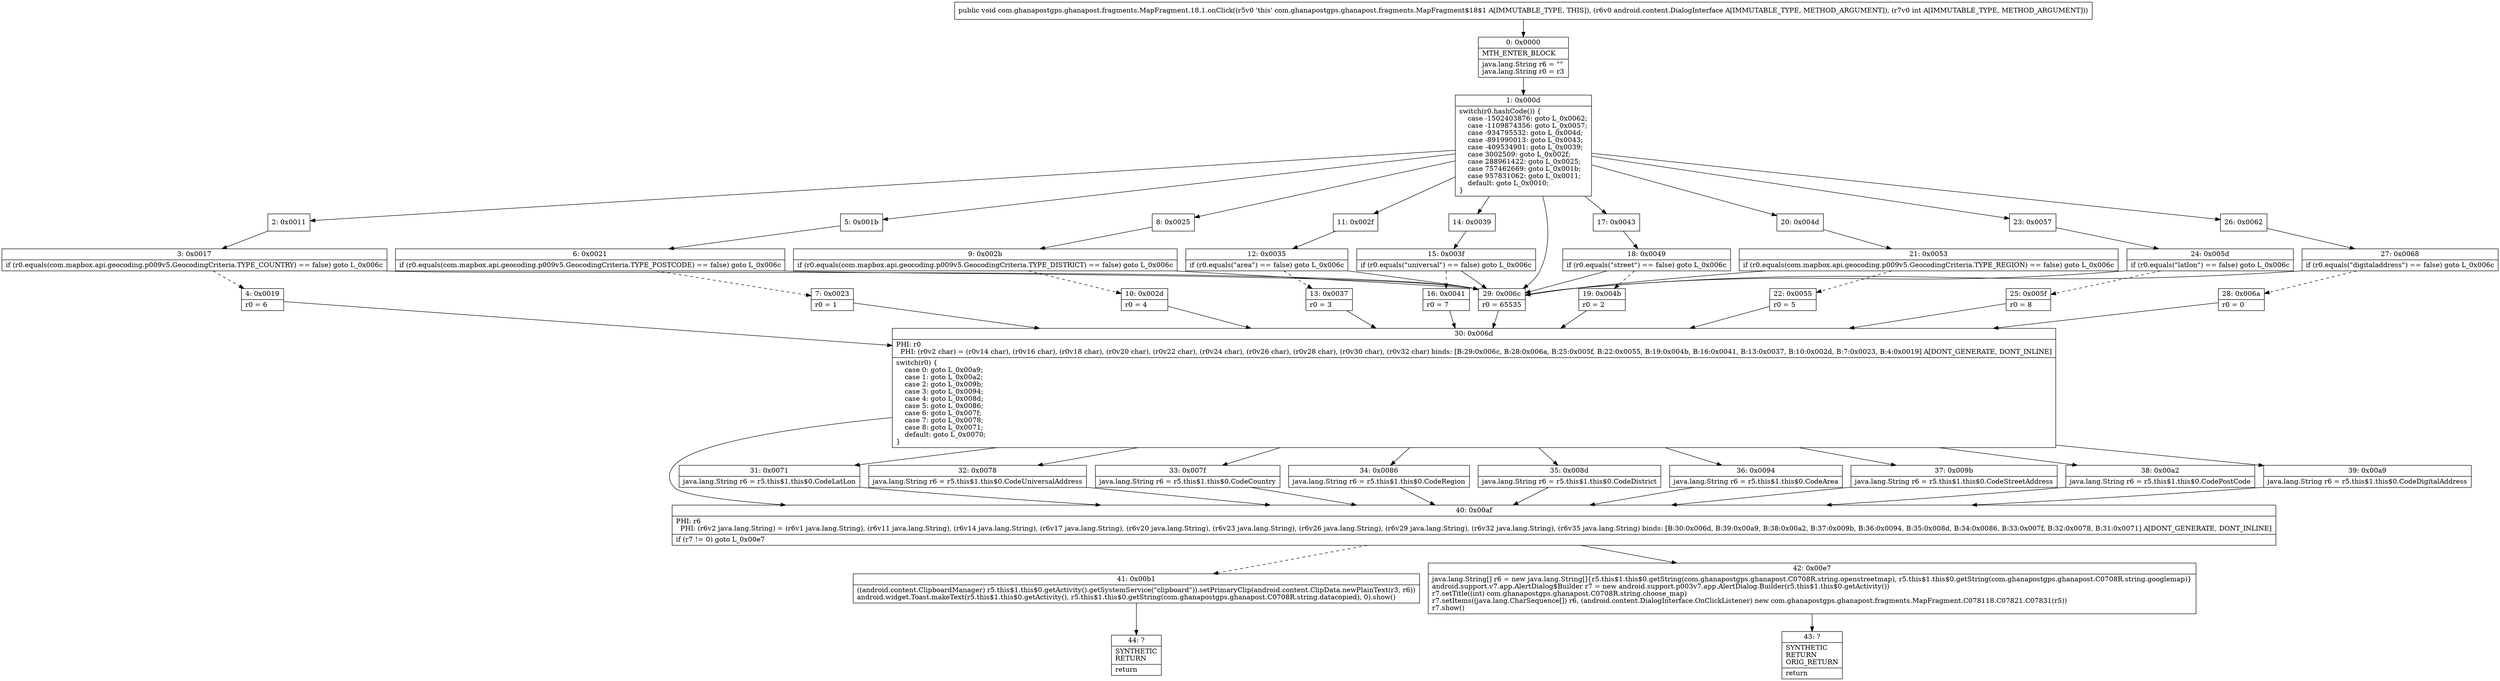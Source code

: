 digraph "CFG forcom.ghanapostgps.ghanapost.fragments.MapFragment.18.1.onClick(Landroid\/content\/DialogInterface;I)V" {
Node_0 [shape=record,label="{0\:\ 0x0000|MTH_ENTER_BLOCK\l|java.lang.String r6 = \"\"\ljava.lang.String r0 = r3\l}"];
Node_1 [shape=record,label="{1\:\ 0x000d|switch(r0.hashCode()) \{\l    case \-1502403876: goto L_0x0062;\l    case \-1109874356: goto L_0x0057;\l    case \-934795532: goto L_0x004d;\l    case \-891990013: goto L_0x0043;\l    case \-409534901: goto L_0x0039;\l    case 3002509: goto L_0x002f;\l    case 288961422: goto L_0x0025;\l    case 757462669: goto L_0x001b;\l    case 957831062: goto L_0x0011;\l    default: goto L_0x0010;\l\}\l}"];
Node_2 [shape=record,label="{2\:\ 0x0011}"];
Node_3 [shape=record,label="{3\:\ 0x0017|if (r0.equals(com.mapbox.api.geocoding.p009v5.GeocodingCriteria.TYPE_COUNTRY) == false) goto L_0x006c\l}"];
Node_4 [shape=record,label="{4\:\ 0x0019|r0 = 6\l}"];
Node_5 [shape=record,label="{5\:\ 0x001b}"];
Node_6 [shape=record,label="{6\:\ 0x0021|if (r0.equals(com.mapbox.api.geocoding.p009v5.GeocodingCriteria.TYPE_POSTCODE) == false) goto L_0x006c\l}"];
Node_7 [shape=record,label="{7\:\ 0x0023|r0 = 1\l}"];
Node_8 [shape=record,label="{8\:\ 0x0025}"];
Node_9 [shape=record,label="{9\:\ 0x002b|if (r0.equals(com.mapbox.api.geocoding.p009v5.GeocodingCriteria.TYPE_DISTRICT) == false) goto L_0x006c\l}"];
Node_10 [shape=record,label="{10\:\ 0x002d|r0 = 4\l}"];
Node_11 [shape=record,label="{11\:\ 0x002f}"];
Node_12 [shape=record,label="{12\:\ 0x0035|if (r0.equals(\"area\") == false) goto L_0x006c\l}"];
Node_13 [shape=record,label="{13\:\ 0x0037|r0 = 3\l}"];
Node_14 [shape=record,label="{14\:\ 0x0039}"];
Node_15 [shape=record,label="{15\:\ 0x003f|if (r0.equals(\"universal\") == false) goto L_0x006c\l}"];
Node_16 [shape=record,label="{16\:\ 0x0041|r0 = 7\l}"];
Node_17 [shape=record,label="{17\:\ 0x0043}"];
Node_18 [shape=record,label="{18\:\ 0x0049|if (r0.equals(\"street\") == false) goto L_0x006c\l}"];
Node_19 [shape=record,label="{19\:\ 0x004b|r0 = 2\l}"];
Node_20 [shape=record,label="{20\:\ 0x004d}"];
Node_21 [shape=record,label="{21\:\ 0x0053|if (r0.equals(com.mapbox.api.geocoding.p009v5.GeocodingCriteria.TYPE_REGION) == false) goto L_0x006c\l}"];
Node_22 [shape=record,label="{22\:\ 0x0055|r0 = 5\l}"];
Node_23 [shape=record,label="{23\:\ 0x0057}"];
Node_24 [shape=record,label="{24\:\ 0x005d|if (r0.equals(\"latlon\") == false) goto L_0x006c\l}"];
Node_25 [shape=record,label="{25\:\ 0x005f|r0 = 8\l}"];
Node_26 [shape=record,label="{26\:\ 0x0062}"];
Node_27 [shape=record,label="{27\:\ 0x0068|if (r0.equals(\"digitaladdress\") == false) goto L_0x006c\l}"];
Node_28 [shape=record,label="{28\:\ 0x006a|r0 = 0\l}"];
Node_29 [shape=record,label="{29\:\ 0x006c|r0 = 65535\l}"];
Node_30 [shape=record,label="{30\:\ 0x006d|PHI: r0 \l  PHI: (r0v2 char) = (r0v14 char), (r0v16 char), (r0v18 char), (r0v20 char), (r0v22 char), (r0v24 char), (r0v26 char), (r0v28 char), (r0v30 char), (r0v32 char) binds: [B:29:0x006c, B:28:0x006a, B:25:0x005f, B:22:0x0055, B:19:0x004b, B:16:0x0041, B:13:0x0037, B:10:0x002d, B:7:0x0023, B:4:0x0019] A[DONT_GENERATE, DONT_INLINE]\l|switch(r0) \{\l    case 0: goto L_0x00a9;\l    case 1: goto L_0x00a2;\l    case 2: goto L_0x009b;\l    case 3: goto L_0x0094;\l    case 4: goto L_0x008d;\l    case 5: goto L_0x0086;\l    case 6: goto L_0x007f;\l    case 7: goto L_0x0078;\l    case 8: goto L_0x0071;\l    default: goto L_0x0070;\l\}\l}"];
Node_31 [shape=record,label="{31\:\ 0x0071|java.lang.String r6 = r5.this$1.this$0.CodeLatLon\l}"];
Node_32 [shape=record,label="{32\:\ 0x0078|java.lang.String r6 = r5.this$1.this$0.CodeUniversalAddress\l}"];
Node_33 [shape=record,label="{33\:\ 0x007f|java.lang.String r6 = r5.this$1.this$0.CodeCountry\l}"];
Node_34 [shape=record,label="{34\:\ 0x0086|java.lang.String r6 = r5.this$1.this$0.CodeRegion\l}"];
Node_35 [shape=record,label="{35\:\ 0x008d|java.lang.String r6 = r5.this$1.this$0.CodeDistrict\l}"];
Node_36 [shape=record,label="{36\:\ 0x0094|java.lang.String r6 = r5.this$1.this$0.CodeArea\l}"];
Node_37 [shape=record,label="{37\:\ 0x009b|java.lang.String r6 = r5.this$1.this$0.CodeStreetAddress\l}"];
Node_38 [shape=record,label="{38\:\ 0x00a2|java.lang.String r6 = r5.this$1.this$0.CodePostCode\l}"];
Node_39 [shape=record,label="{39\:\ 0x00a9|java.lang.String r6 = r5.this$1.this$0.CodeDigitalAddress\l}"];
Node_40 [shape=record,label="{40\:\ 0x00af|PHI: r6 \l  PHI: (r6v2 java.lang.String) = (r6v1 java.lang.String), (r6v11 java.lang.String), (r6v14 java.lang.String), (r6v17 java.lang.String), (r6v20 java.lang.String), (r6v23 java.lang.String), (r6v26 java.lang.String), (r6v29 java.lang.String), (r6v32 java.lang.String), (r6v35 java.lang.String) binds: [B:30:0x006d, B:39:0x00a9, B:38:0x00a2, B:37:0x009b, B:36:0x0094, B:35:0x008d, B:34:0x0086, B:33:0x007f, B:32:0x0078, B:31:0x0071] A[DONT_GENERATE, DONT_INLINE]\l|if (r7 != 0) goto L_0x00e7\l}"];
Node_41 [shape=record,label="{41\:\ 0x00b1|((android.content.ClipboardManager) r5.this$1.this$0.getActivity().getSystemService(\"clipboard\")).setPrimaryClip(android.content.ClipData.newPlainText(r3, r6))\landroid.widget.Toast.makeText(r5.this$1.this$0.getActivity(), r5.this$1.this$0.getString(com.ghanapostgps.ghanapost.C0708R.string.datacopied), 0).show()\l}"];
Node_42 [shape=record,label="{42\:\ 0x00e7|java.lang.String[] r6 = new java.lang.String[]\{r5.this$1.this$0.getString(com.ghanapostgps.ghanapost.C0708R.string.openstreetmap), r5.this$1.this$0.getString(com.ghanapostgps.ghanapost.C0708R.string.googlemap)\}\landroid.support.v7.app.AlertDialog$Builder r7 = new android.support.p003v7.app.AlertDialog.Builder(r5.this$1.this$0.getActivity())\lr7.setTitle((int) com.ghanapostgps.ghanapost.C0708R.string.choose_map)\lr7.setItems((java.lang.CharSequence[]) r6, (android.content.DialogInterface.OnClickListener) new com.ghanapostgps.ghanapost.fragments.MapFragment.C078118.C07821.C07831(r5))\lr7.show()\l}"];
Node_43 [shape=record,label="{43\:\ ?|SYNTHETIC\lRETURN\lORIG_RETURN\l|return\l}"];
Node_44 [shape=record,label="{44\:\ ?|SYNTHETIC\lRETURN\l|return\l}"];
MethodNode[shape=record,label="{public void com.ghanapostgps.ghanapost.fragments.MapFragment.18.1.onClick((r5v0 'this' com.ghanapostgps.ghanapost.fragments.MapFragment$18$1 A[IMMUTABLE_TYPE, THIS]), (r6v0 android.content.DialogInterface A[IMMUTABLE_TYPE, METHOD_ARGUMENT]), (r7v0 int A[IMMUTABLE_TYPE, METHOD_ARGUMENT])) }"];
MethodNode -> Node_0;
Node_0 -> Node_1;
Node_1 -> Node_2;
Node_1 -> Node_5;
Node_1 -> Node_8;
Node_1 -> Node_11;
Node_1 -> Node_14;
Node_1 -> Node_17;
Node_1 -> Node_20;
Node_1 -> Node_23;
Node_1 -> Node_26;
Node_1 -> Node_29;
Node_2 -> Node_3;
Node_3 -> Node_4[style=dashed];
Node_3 -> Node_29;
Node_4 -> Node_30;
Node_5 -> Node_6;
Node_6 -> Node_7[style=dashed];
Node_6 -> Node_29;
Node_7 -> Node_30;
Node_8 -> Node_9;
Node_9 -> Node_10[style=dashed];
Node_9 -> Node_29;
Node_10 -> Node_30;
Node_11 -> Node_12;
Node_12 -> Node_13[style=dashed];
Node_12 -> Node_29;
Node_13 -> Node_30;
Node_14 -> Node_15;
Node_15 -> Node_16[style=dashed];
Node_15 -> Node_29;
Node_16 -> Node_30;
Node_17 -> Node_18;
Node_18 -> Node_19[style=dashed];
Node_18 -> Node_29;
Node_19 -> Node_30;
Node_20 -> Node_21;
Node_21 -> Node_22[style=dashed];
Node_21 -> Node_29;
Node_22 -> Node_30;
Node_23 -> Node_24;
Node_24 -> Node_25[style=dashed];
Node_24 -> Node_29;
Node_25 -> Node_30;
Node_26 -> Node_27;
Node_27 -> Node_28[style=dashed];
Node_27 -> Node_29;
Node_28 -> Node_30;
Node_29 -> Node_30;
Node_30 -> Node_31;
Node_30 -> Node_32;
Node_30 -> Node_33;
Node_30 -> Node_34;
Node_30 -> Node_35;
Node_30 -> Node_36;
Node_30 -> Node_37;
Node_30 -> Node_38;
Node_30 -> Node_39;
Node_30 -> Node_40;
Node_31 -> Node_40;
Node_32 -> Node_40;
Node_33 -> Node_40;
Node_34 -> Node_40;
Node_35 -> Node_40;
Node_36 -> Node_40;
Node_37 -> Node_40;
Node_38 -> Node_40;
Node_39 -> Node_40;
Node_40 -> Node_41[style=dashed];
Node_40 -> Node_42;
Node_41 -> Node_44;
Node_42 -> Node_43;
}

